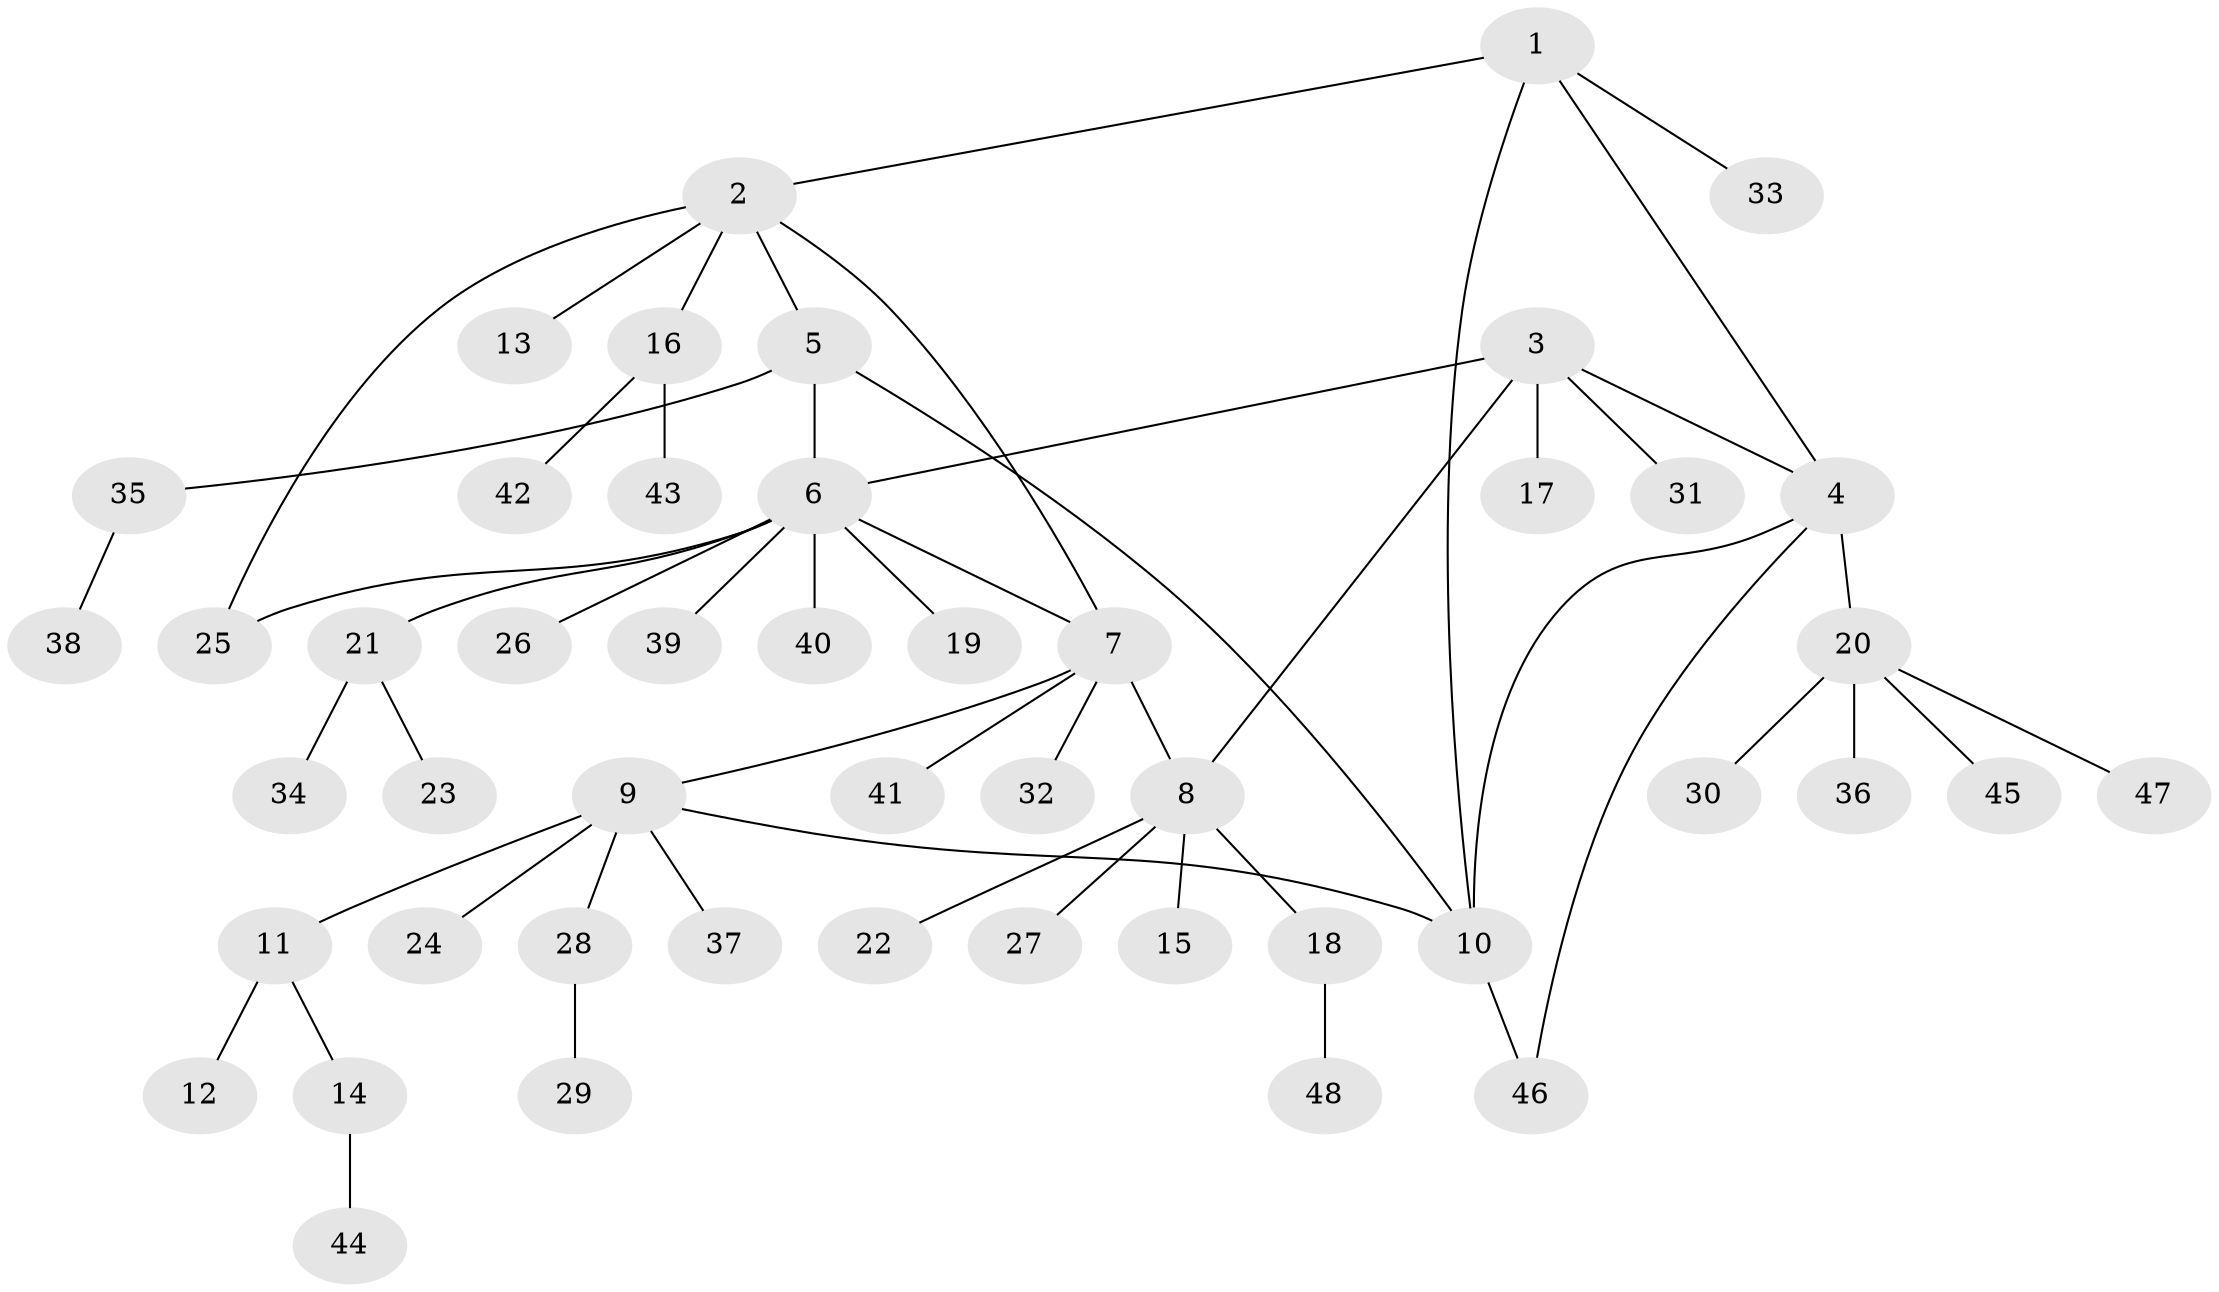 // coarse degree distribution, {8: 0.05555555555555555, 4: 0.05555555555555555, 13: 0.027777777777777776, 5: 0.05555555555555555, 7: 0.027777777777777776, 1: 0.6666666666666666, 2: 0.1111111111111111}
// Generated by graph-tools (version 1.1) at 2025/52/02/27/25 19:52:17]
// undirected, 48 vertices, 55 edges
graph export_dot {
graph [start="1"]
  node [color=gray90,style=filled];
  1;
  2;
  3;
  4;
  5;
  6;
  7;
  8;
  9;
  10;
  11;
  12;
  13;
  14;
  15;
  16;
  17;
  18;
  19;
  20;
  21;
  22;
  23;
  24;
  25;
  26;
  27;
  28;
  29;
  30;
  31;
  32;
  33;
  34;
  35;
  36;
  37;
  38;
  39;
  40;
  41;
  42;
  43;
  44;
  45;
  46;
  47;
  48;
  1 -- 2;
  1 -- 4;
  1 -- 10;
  1 -- 33;
  2 -- 5;
  2 -- 7;
  2 -- 13;
  2 -- 16;
  2 -- 25;
  3 -- 4;
  3 -- 6;
  3 -- 8;
  3 -- 17;
  3 -- 31;
  4 -- 10;
  4 -- 20;
  4 -- 46;
  5 -- 6;
  5 -- 10;
  5 -- 35;
  6 -- 7;
  6 -- 19;
  6 -- 21;
  6 -- 25;
  6 -- 26;
  6 -- 39;
  6 -- 40;
  7 -- 8;
  7 -- 9;
  7 -- 32;
  7 -- 41;
  8 -- 15;
  8 -- 18;
  8 -- 22;
  8 -- 27;
  9 -- 10;
  9 -- 11;
  9 -- 24;
  9 -- 28;
  9 -- 37;
  10 -- 46;
  11 -- 12;
  11 -- 14;
  14 -- 44;
  16 -- 42;
  16 -- 43;
  18 -- 48;
  20 -- 30;
  20 -- 36;
  20 -- 45;
  20 -- 47;
  21 -- 23;
  21 -- 34;
  28 -- 29;
  35 -- 38;
}
